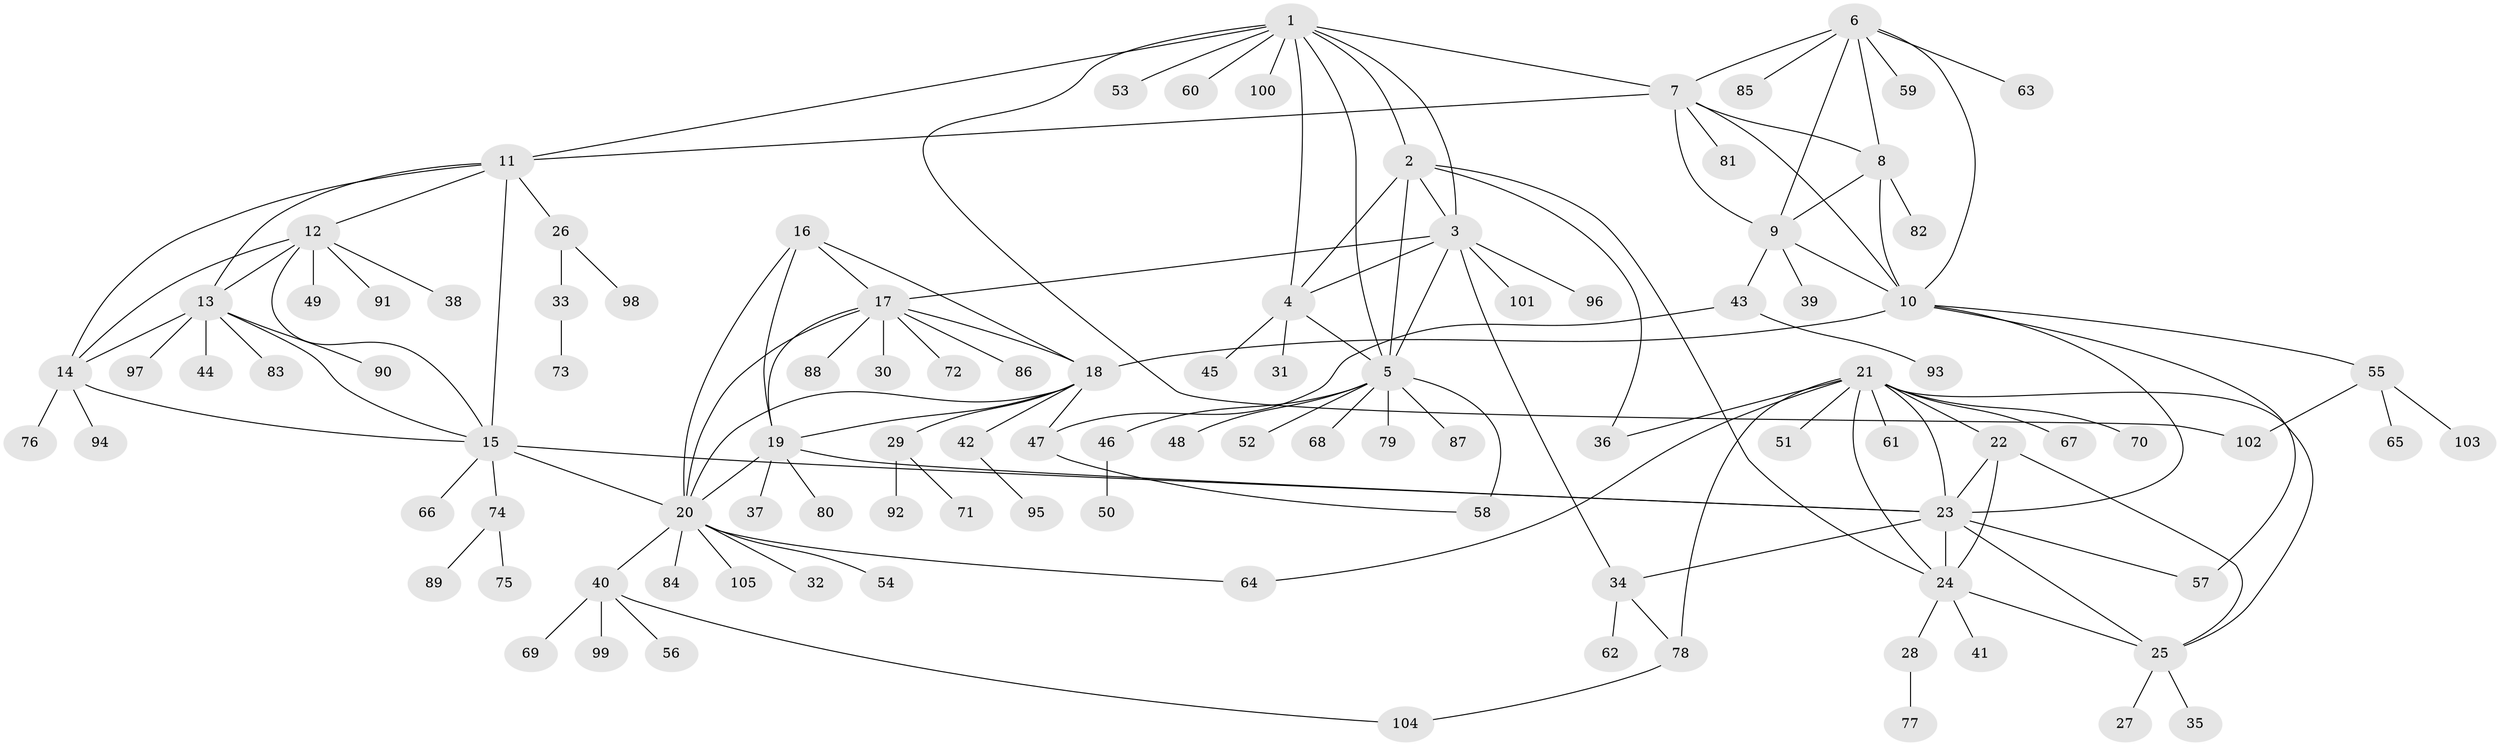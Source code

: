 // coarse degree distribution, {14: 0.012658227848101266, 6: 0.05063291139240506, 7: 0.05063291139240506, 5: 0.02531645569620253, 10: 0.012658227848101266, 9: 0.0379746835443038, 15: 0.012658227848101266, 4: 0.0379746835443038, 8: 0.02531645569620253, 3: 0.0379746835443038, 2: 0.0759493670886076, 1: 0.620253164556962}
// Generated by graph-tools (version 1.1) at 2025/52/02/27/25 19:52:19]
// undirected, 105 vertices, 149 edges
graph export_dot {
graph [start="1"]
  node [color=gray90,style=filled];
  1;
  2;
  3;
  4;
  5;
  6;
  7;
  8;
  9;
  10;
  11;
  12;
  13;
  14;
  15;
  16;
  17;
  18;
  19;
  20;
  21;
  22;
  23;
  24;
  25;
  26;
  27;
  28;
  29;
  30;
  31;
  32;
  33;
  34;
  35;
  36;
  37;
  38;
  39;
  40;
  41;
  42;
  43;
  44;
  45;
  46;
  47;
  48;
  49;
  50;
  51;
  52;
  53;
  54;
  55;
  56;
  57;
  58;
  59;
  60;
  61;
  62;
  63;
  64;
  65;
  66;
  67;
  68;
  69;
  70;
  71;
  72;
  73;
  74;
  75;
  76;
  77;
  78;
  79;
  80;
  81;
  82;
  83;
  84;
  85;
  86;
  87;
  88;
  89;
  90;
  91;
  92;
  93;
  94;
  95;
  96;
  97;
  98;
  99;
  100;
  101;
  102;
  103;
  104;
  105;
  1 -- 2;
  1 -- 3;
  1 -- 4;
  1 -- 5;
  1 -- 7;
  1 -- 11;
  1 -- 53;
  1 -- 60;
  1 -- 100;
  1 -- 102;
  2 -- 3;
  2 -- 4;
  2 -- 5;
  2 -- 24;
  2 -- 36;
  3 -- 4;
  3 -- 5;
  3 -- 17;
  3 -- 34;
  3 -- 96;
  3 -- 101;
  4 -- 5;
  4 -- 31;
  4 -- 45;
  5 -- 46;
  5 -- 48;
  5 -- 52;
  5 -- 58;
  5 -- 68;
  5 -- 79;
  5 -- 87;
  6 -- 7;
  6 -- 8;
  6 -- 9;
  6 -- 10;
  6 -- 59;
  6 -- 63;
  6 -- 85;
  7 -- 8;
  7 -- 9;
  7 -- 10;
  7 -- 11;
  7 -- 81;
  8 -- 9;
  8 -- 10;
  8 -- 82;
  9 -- 10;
  9 -- 39;
  9 -- 43;
  10 -- 18;
  10 -- 23;
  10 -- 55;
  10 -- 57;
  11 -- 12;
  11 -- 13;
  11 -- 14;
  11 -- 15;
  11 -- 26;
  12 -- 13;
  12 -- 14;
  12 -- 15;
  12 -- 38;
  12 -- 49;
  12 -- 91;
  13 -- 14;
  13 -- 15;
  13 -- 44;
  13 -- 83;
  13 -- 90;
  13 -- 97;
  14 -- 15;
  14 -- 76;
  14 -- 94;
  15 -- 20;
  15 -- 23;
  15 -- 66;
  15 -- 74;
  16 -- 17;
  16 -- 18;
  16 -- 19;
  16 -- 20;
  17 -- 18;
  17 -- 19;
  17 -- 20;
  17 -- 30;
  17 -- 72;
  17 -- 86;
  17 -- 88;
  18 -- 19;
  18 -- 20;
  18 -- 29;
  18 -- 42;
  18 -- 47;
  19 -- 20;
  19 -- 23;
  19 -- 37;
  19 -- 80;
  20 -- 32;
  20 -- 40;
  20 -- 54;
  20 -- 64;
  20 -- 84;
  20 -- 105;
  21 -- 22;
  21 -- 23;
  21 -- 24;
  21 -- 25;
  21 -- 36;
  21 -- 51;
  21 -- 61;
  21 -- 64;
  21 -- 67;
  21 -- 70;
  21 -- 78;
  22 -- 23;
  22 -- 24;
  22 -- 25;
  23 -- 24;
  23 -- 25;
  23 -- 34;
  23 -- 57;
  24 -- 25;
  24 -- 28;
  24 -- 41;
  25 -- 27;
  25 -- 35;
  26 -- 33;
  26 -- 98;
  28 -- 77;
  29 -- 71;
  29 -- 92;
  33 -- 73;
  34 -- 62;
  34 -- 78;
  40 -- 56;
  40 -- 69;
  40 -- 99;
  40 -- 104;
  42 -- 95;
  43 -- 47;
  43 -- 93;
  46 -- 50;
  47 -- 58;
  55 -- 65;
  55 -- 102;
  55 -- 103;
  74 -- 75;
  74 -- 89;
  78 -- 104;
}
